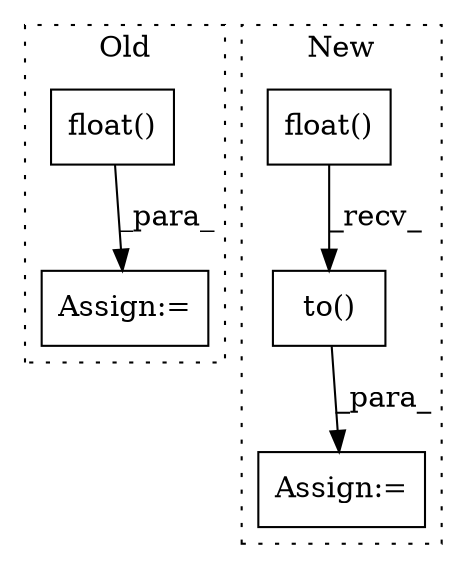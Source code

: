 digraph G {
subgraph cluster0 {
1 [label="float()" a="75" s="2939" l="25" shape="box"];
3 [label="Assign:=" a="68" s="2907" l="3" shape="box"];
label = "Old";
style="dotted";
}
subgraph cluster1 {
2 [label="to()" a="75" s="2520,2554" l="28,1" shape="box"];
4 [label="Assign:=" a="68" s="2517" l="3" shape="box"];
5 [label="float()" a="75" s="2520" l="24" shape="box"];
label = "New";
style="dotted";
}
1 -> 3 [label="_para_"];
2 -> 4 [label="_para_"];
5 -> 2 [label="_recv_"];
}